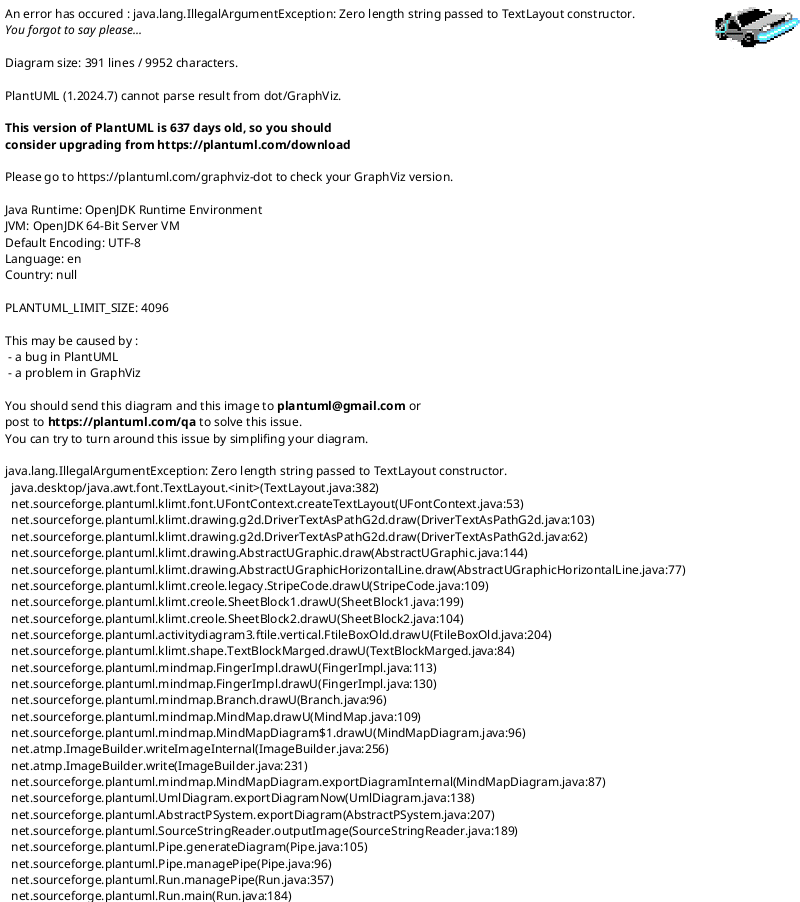 @startmindmap
scale 850 width
*[#cornflowerblue] (重点内容)[[https://docs.substrate.io/tutorials/get-started/trusted-network/ Add trusted nodes]][[#总览 返回]]
**[#aqua]:About Substrate Consensus:
<code>

The Substrate node template uses a proof of authority consensus model
also referred to as authority round or Aura consensus .
The Aura consensus protocol limits block production to
a rotating list of authorized accounts.

The authorized accounts—authorities—create blocks in
a round robin fashion and are generally considered to be
trusted participants in the network.

This consensus model provides a simple approach to
starting a solo blockchain for a limited number of participants.

In this tutorial, you'll see how to generate the keys
required to authorize a node to participate in the network,
how to configure and share information about the network
with other authorized accounts, and how to launch the network
with an approved set of validators.
</code>;
** Generate your account and keys
***:Key generation options:
<code>

1. a node-template subcommand
2. the standalone subkey command-line program
3. the Polkadot-JS application
4. third-party key generation utilities.
</code>;
*** Generate local keys using the node template:
****:Generate a random secret phrase and keys
<code>

./target/release/node-template key generate --scheme Sr25519 --password-interactive
Type a password for the generated keys: <123456>

displayed:
./target/release/node-template key generate --scheme Sr25519 --password-interactive                            ─╯
Key password:

Secret phrase:       answer cotton spike caution blouse only radio artefact middle guilt bleak original
  Network ID:        substrate
  Secret seed:       0xfcd01919178fa73e7223bdeea134b1ef809b75d3fabd672a52dcc69b964813b6
  Public key (hex):  0x5413998d3c189f62288daaf2bd2ca3da5e78b00be9172a36ae063aae4cc7f607
  Account ID:        0x5413998d3c189f62288daaf2bd2ca3da5e78b00be9172a36ae063aae4cc7f607
  Public key (SS58): 5DxwhfEDto6kGkHz1SZQWE1hDGM8E2LFQNujQdJ3vHNWrnc3
  SS58 Address:      5DxwhfEDto6kGkHz1SZQWE1hDGM8E2LFQNujQdJ3vHNWrnc3

您现在拥有 Sr25519 密钥，用于使用 aura 为一个节点生成块。在此示例中，帐户的 Sr25519 公钥是 5DxwhfEDto6kGkHz1SZQWE1hDGM8E2LFQNujQdJ3vHNWrnc3
</code>;
****:使用生成的密钥
<code>

./target/release/node-template key inspect --password-interactive --scheme Ed25519 "answer cotton spike caution blouse only radio artefact middle guilt bleak original"

Key password: 123456
Secret phrase:       answer cotton spike caution blouse only radio artefact middle guilt bleak original
  Network ID:        substrate
  Secret seed:       0xfcd01919178fa73e7223bdeea134b1ef809b75d3fabd672a52dcc69b964813b6
  Public key (hex):  0xb293f948a04a5bac3b8321f99bb4c9532f6ffe2b8ff40926b23c68c9726ca40a
  Account ID:        0xb293f948a04a5bac3b8321f99bb4c9532f6ffe2b8ff40926b23c68c9726ca40a
  Public key (SS58): 5G6rLZNtZPyMrYTo2YXL9nzaatJ837hmKPnsgYqDURgAWBgX
  SS58 Address:      5G6rLZNtZPyMrYTo2YXL9nzaatJ837hmKPnsgYqDURgAWBgX
</code>;
***:[[https://docs.substrate.io/tutorials/get-started/trusted-network/#generate-a-second-set-of-keys Generate a second set of keys]]
<code>

此教程的专用网络仅包含两个节点，因此需要两组密钥。

有几个选项可以继续本教程：
1. 可以将密钥用于预定义帐户之一。
2. 可以使用本地计算机上的不同身份重复上一节中的步骤，以生成第二个密钥对。
3. 您可以派生一个子密钥对来模拟本地计算机上的第二个身份。
4. 您可以招募其他参与者来生成加入您的私有网络所需的密钥。

出于说明目的，本教程中使用的第二组键是：
Sr25519：5EJPj83tJuJtTVE2v7B9ehfM7jNT44CBFaPWicvBwYyUKBS6 用于aura。
Ed25519：5FeJQsfmbbJLTH1pvehBxrZrT5kHvJFj84ZaY5LK7NU87gZS 用于grapdpa
</code>;
**:Create a custom chain specification
<code>

生成用于区块链的密钥后，您就可以使用这些密钥对创建自定义链规范，
然后与作为验证器(validators)的受信任网络参与者共享您的自定义链规范。

为了使其他人能够参与您的区块链网络，请确保他们生成自己的密钥。

收集完网络参与者的密钥后，可以创建自定义链规范以替换本地链规范。

为简单起见，本教程中创建的自定义链规范是本地链规范的修改版本，
用于说明如何创建双节点网络。

如果您拥有所需的密钥，您可以按照相同的步骤将更多节点添加到网络中。
</code>;
***:Modify the local chain specification
<code>

这个操作很重要，后续课程还会用到。(Connect to Rococo testnet)
</code>;
****:Export the local chain specification to a file
<code>

./target/release/node-template build-spec
--disable-default-bootnode
--chain local > customSpec.json
</code>;
*****[#lightcoral]:head customSpec.json
<code>

# customSpec.json
{
 "name": "Local Testnet",
 "id": "local_testnet",
 "chainType": "Local",
 "bootNodes": [],
 "telemetryEndpoints": null,
 "protocolId": null,
 "properties": null,
 "consensusEngine": null,
 "codeSubstitutes": {},
}
</code>;
*****:tail -n 80 customSpec.json
<code>

此命令显示 Wasm 二进制字段后面的最后部分，
包括运行时使用的几个托盘的详细信息，
例如 sudo 和 balances 托盘。
</code>;
*****:Modify the name field to identify this chain specification as a custom chain specification.
<code>

"name": "My Custom Testnet",
</code>
*****:Modify aura field to specify the nodes
<code>

"aura": { "authorities": [
 "5CfBuoHDvZ4fd8jkLQicNL8tgjnK8pVG9AiuJrsNrRAx6CNW", "5CXGP4oPXC1Je3zf5wEDkYeAqGcGXyKWSRX2Jm14GdME5Xc5"
 ]
},
</code>;
*****:Modify the grandpa field to specify the nodes
<code>

"grandpa": {
   "authorities": [
     [
       "5CuqCGfwqhjGzSqz5mnq36tMe651mU9Ji8xQ4JRuUTvPcjVN",
       1
     ],
     [
       "5DpdMN4bVTMy67TfMMtinQTcUmLhZBWoWarHvEYPM4jYziqm",
       1
     ]
   ]
 },
</code>;
****:Add validators
<code>

如你所见：

可以通过修改 aura 和 grandpa 部分来添加和更改链规范中的权限地址。
可以使用此技术添加任意数量的验证器。

添加验证器：
1. 修改 aura 部分以包含 Sr25519 地址。
2. 修改爷爷部分以包括 Ed25519 地址和投票权重。

确保为每个验证器使用唯一的密钥。如果两个验证器具有相同的密钥，它们会产生冲突的块。
</code>;
**:Convert the chain specification to raw format
<code>

./target/release/node-template
build-spec
--chain=customSpec.json
--raw
--disable-default-bootnode
> customSpecRaw.json
</code>;
**:Share the chain specification with others
<code>

如果你正在创建私有区块链网络以与其他参与者共享，
请确保只有一个人创建链规范并与该规范中的所有其
他验证器共享生成的该规范的原始版本
（例如 customSpecRaw.json 文件）网络。

因为 Rust 编译器生成的优化的 WebAssembly 二进
制文件在确定性上无法重现，所以每个生成 Wasm 运行
时的人都会生成稍微不同的 Wasm blob。

为了确保确定性，区块链网络中的所有参与者必须使用
完全相同的原始链规范文件。

有关此问题的更多信息，请参阅<Hunting down a non-determinism-bug in our Rust Wasm build>。
</code>;
*** [[https://dev.to/gnunicorn/hunting-down-a-non-determinism-bug-in-our-rust-wasm-build-4fk1 Hunting down a non-determinism-bug in our Rust Wasm build]]
**:Prepare to launch the private network
<code>

将自定义链规范分发给所有网络参与者后，就可以启动自己的私有区块链了。

这些步骤类似于在启动第一个区块链节点中执行的步骤。

但是，如果按照本教程中的步骤操作，则可以将多台计算机添加到您的网络中。

要继续，请验证以下内容：
1. 已经为至少两个权限帐户生成或收集了帐户密钥。
2. 已经更新自定义链规范，以包含用于块生产（aura）和块完成（grandpa）的密钥。
3. 已将自定义链规范转换为原始格式，并将原始链规范分发给参与私有网络的节点。

如果已完成这些步骤，您就可以启动私有区块链中的第一个节点了。
</code>;
**:Start the first node
<code>
./target/release/node-template
  --base-path /tmp/node01
  --chain ./customSpecRaw.json
  --port 30333
  --ws-port 9945
  --rpc-port 9933
  --telemetry-url "wss://telemetry.polkadot.io/submit/ 0"
  --validator
  --rpc-methods Unsafe
  --name MyNode01
  --password-interactive

此命令还使用您自己的密钥而不是预定义的帐户来启动节点。
由于没有使用具有已知密钥的预定义帐户，因此需要在单独
的步骤中将密钥添加到密钥库。
</code>;
***:--base-path /tmp/node01
<code>

The --base-path command-line option specifies a
custom location for the chain associated with
this first node.
</code>;
***:--chain ./customSpecRaw.json
<code>

The --chain command-line option specifies the
custom chain specification.
</code>
*** --port 30333
*** --ws-port 9945
*** --rpc-port 9933
*** --telemetry-url "wss://telemetry.polkadot.io/submit/ 0"
***:--validator
<code>

The --validator command-line option indicates that
this node is an authority for the chain.
</code>;
***:--rpc-methods Unsafe
<code>

The --rpc-methods Unsafe command-line option allows
you to continue the tutorial using an unsafe communication
mode because your blockchain is not being used in a
production setting.
</code>;
***:--name MyNode01
<code>

The --name command-line option enables you to give
your node a human-readable name in the telemetry UI.
</code>;
*** --password-interactive
**:View information about node operations
<code>

注意其中的这些信息
</code>;
***:--chain
<code>

输出表明正在使用的链规范是您使用 --chain 命令行选项创建和指定的自定义链规范。
</code>;
***:--validator
<code>

输出表明该节点是一个授权，因为您使用 --validator 命令行选项启动了该节点。
</code>;
***:state
<code>

输出显示使用块哈希（状态：0x2bde…8f66，标头哈希：0x6c78…37de）初始化创世块。
</code>;
***:node identify
<code>

输出指定您的节点的本地节点身份。在此示例中，节点身份为
12d3koowlmrydlontytytytdyzlwde1paxzxtw5rgjmhlfzw96sx。
</code>;
***:IP address
<code>

输出指定用于节点的 IP 地址是本地主机 127.0.0.1。
</code>;
**:Add keys to the keystore
<code>

启动第一个节点后，尚未生成任何块。

下一步是将两种类型的密钥添加到网络中每个节点的密钥库中。

对于每个节点：
1. 添加 aura 权限密钥以启用块生产。
2. 添加g randpa 权限密钥以启用块完成。

有几种方法可以将密钥插入密钥库。

对于本教程，您可以使用 key 子命令插入本地生成的密钥。
</code>;
***: Insert the aura secret key:
<code>

./target/release/node-template
key insert --base-path /tmp/node01
  --chain customSpecRaw.json
  --scheme Sr25519
  --suri <your-secret-seed>
  --password-interactive
  --key-type aura

Replace <your-secret-seed> with the secret phrase or
secret seed for the first key pair that you generated
in Generate local keys using node template.

You can also insert a key from a specified file location.

./target/release/node-template key insert --help
</code>;
***:Insert the grandpa secret key
<code>

./target/release/node-template key insert
  --base-path /tmp/node01
  --chain customSpecRaw.json
  --scheme Ed25519
  --suri <your-secret-key>
  --password-interactive
  --key-type gran
</code>;
***:Verify that your keys are in the keystore for node01
<code>

ls /tmp/node01/chains/local_testnet/keystore
</code>;
***:Restart the node
<code>

After you have added your keys to the keystore for
the first node under /tmp/node01, you can restart
the node using the command you used previously in
<Start the first node>.
</code>;
**:Enable other participants to join
<code>

tip: You can now allow other validators to join
the network using the --bootnodes and --validator
command-line options.

To add a second validator to the private network,
just start a second blockchain node
<code>

./target/release/node-template
  --base-path /tmp/node02
  --chain ./customSpecRaw.json
  --port 30334
  --ws-port 9946
  --rpc-port 9934
  --telemetry-url "wss://telemetry.polkadot.io/submit/ 0"
  --validator
  --rpc-methods Unsafe
  --name MyNode02
  --bootnodes
  /ip4/127.0.0.1/tcp/30333/p2p/12D3KooWLmrYDLoNTyTYtRdDyZLWDe1paxzxTw5RgjmHLfzW96SX
  --password-interactive
</code>;
@endmindmap